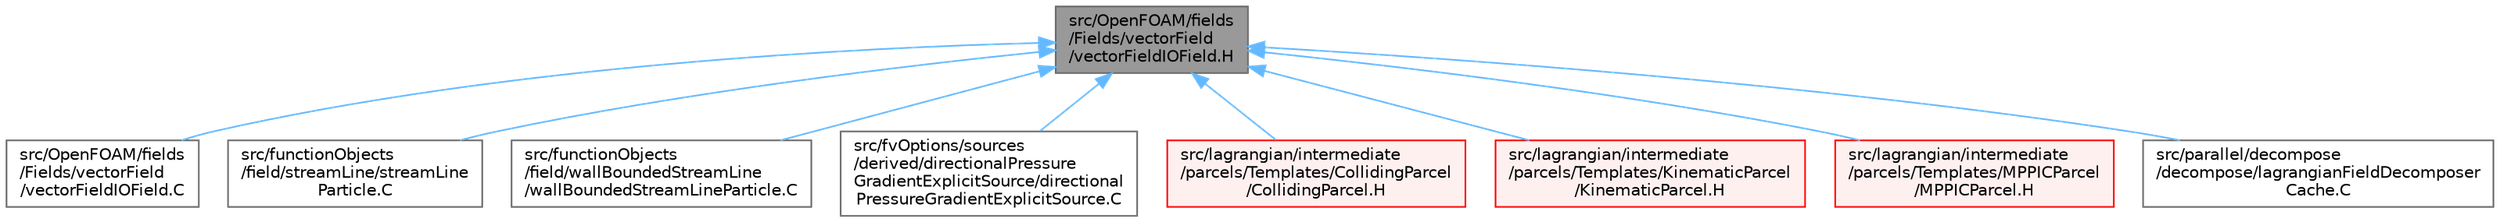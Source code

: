 digraph "src/OpenFOAM/fields/Fields/vectorField/vectorFieldIOField.H"
{
 // LATEX_PDF_SIZE
  bgcolor="transparent";
  edge [fontname=Helvetica,fontsize=10,labelfontname=Helvetica,labelfontsize=10];
  node [fontname=Helvetica,fontsize=10,shape=box,height=0.2,width=0.4];
  Node1 [id="Node000001",label="src/OpenFOAM/fields\l/Fields/vectorField\l/vectorFieldIOField.H",height=0.2,width=0.4,color="gray40", fillcolor="grey60", style="filled", fontcolor="black",tooltip=" "];
  Node1 -> Node2 [id="edge1_Node000001_Node000002",dir="back",color="steelblue1",style="solid",tooltip=" "];
  Node2 [id="Node000002",label="src/OpenFOAM/fields\l/Fields/vectorField\l/vectorFieldIOField.C",height=0.2,width=0.4,color="grey40", fillcolor="white", style="filled",URL="$vectorFieldIOField_8C.html",tooltip="vectorField with IO."];
  Node1 -> Node3 [id="edge2_Node000001_Node000003",dir="back",color="steelblue1",style="solid",tooltip=" "];
  Node3 [id="Node000003",label="src/functionObjects\l/field/streamLine/streamLine\lParticle.C",height=0.2,width=0.4,color="grey40", fillcolor="white", style="filled",URL="$streamLineParticle_8C.html",tooltip=" "];
  Node1 -> Node4 [id="edge3_Node000001_Node000004",dir="back",color="steelblue1",style="solid",tooltip=" "];
  Node4 [id="Node000004",label="src/functionObjects\l/field/wallBoundedStreamLine\l/wallBoundedStreamLineParticle.C",height=0.2,width=0.4,color="grey40", fillcolor="white", style="filled",URL="$wallBoundedStreamLineParticle_8C.html",tooltip=" "];
  Node1 -> Node5 [id="edge4_Node000001_Node000005",dir="back",color="steelblue1",style="solid",tooltip=" "];
  Node5 [id="Node000005",label="src/fvOptions/sources\l/derived/directionalPressure\lGradientExplicitSource/directional\lPressureGradientExplicitSource.C",height=0.2,width=0.4,color="grey40", fillcolor="white", style="filled",URL="$directionalPressureGradientExplicitSource_8C.html",tooltip=" "];
  Node1 -> Node6 [id="edge5_Node000001_Node000006",dir="back",color="steelblue1",style="solid",tooltip=" "];
  Node6 [id="Node000006",label="src/lagrangian/intermediate\l/parcels/Templates/CollidingParcel\l/CollidingParcel.H",height=0.2,width=0.4,color="red", fillcolor="#FFF0F0", style="filled",URL="$CollidingParcel_8H.html",tooltip=" "];
  Node1 -> Node16 [id="edge6_Node000001_Node000016",dir="back",color="steelblue1",style="solid",tooltip=" "];
  Node16 [id="Node000016",label="src/lagrangian/intermediate\l/parcels/Templates/KinematicParcel\l/KinematicParcel.H",height=0.2,width=0.4,color="red", fillcolor="#FFF0F0", style="filled",URL="$KinematicParcel_8H.html",tooltip=" "];
  Node1 -> Node58 [id="edge7_Node000001_Node000058",dir="back",color="steelblue1",style="solid",tooltip=" "];
  Node58 [id="Node000058",label="src/lagrangian/intermediate\l/parcels/Templates/MPPICParcel\l/MPPICParcel.H",height=0.2,width=0.4,color="red", fillcolor="#FFF0F0", style="filled",URL="$MPPICParcel_8H.html",tooltip=" "];
  Node1 -> Node61 [id="edge8_Node000001_Node000061",dir="back",color="steelblue1",style="solid",tooltip=" "];
  Node61 [id="Node000061",label="src/parallel/decompose\l/decompose/lagrangianFieldDecomposer\lCache.C",height=0.2,width=0.4,color="grey40", fillcolor="white", style="filled",URL="$lagrangianFieldDecomposerCache_8C.html",tooltip=" "];
}
